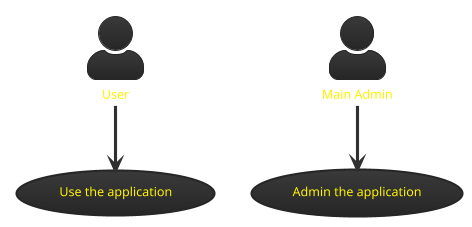 ' Do not edit
' Theme Gallery
' autogenerated by script
'
@startuml
!theme black-knight
skinparam actorStyle awesome
:User: --> (Use)
"Main Admin" as Admin
"Use the application" as (Use)
Admin --> (Admin the application)
@enduml
